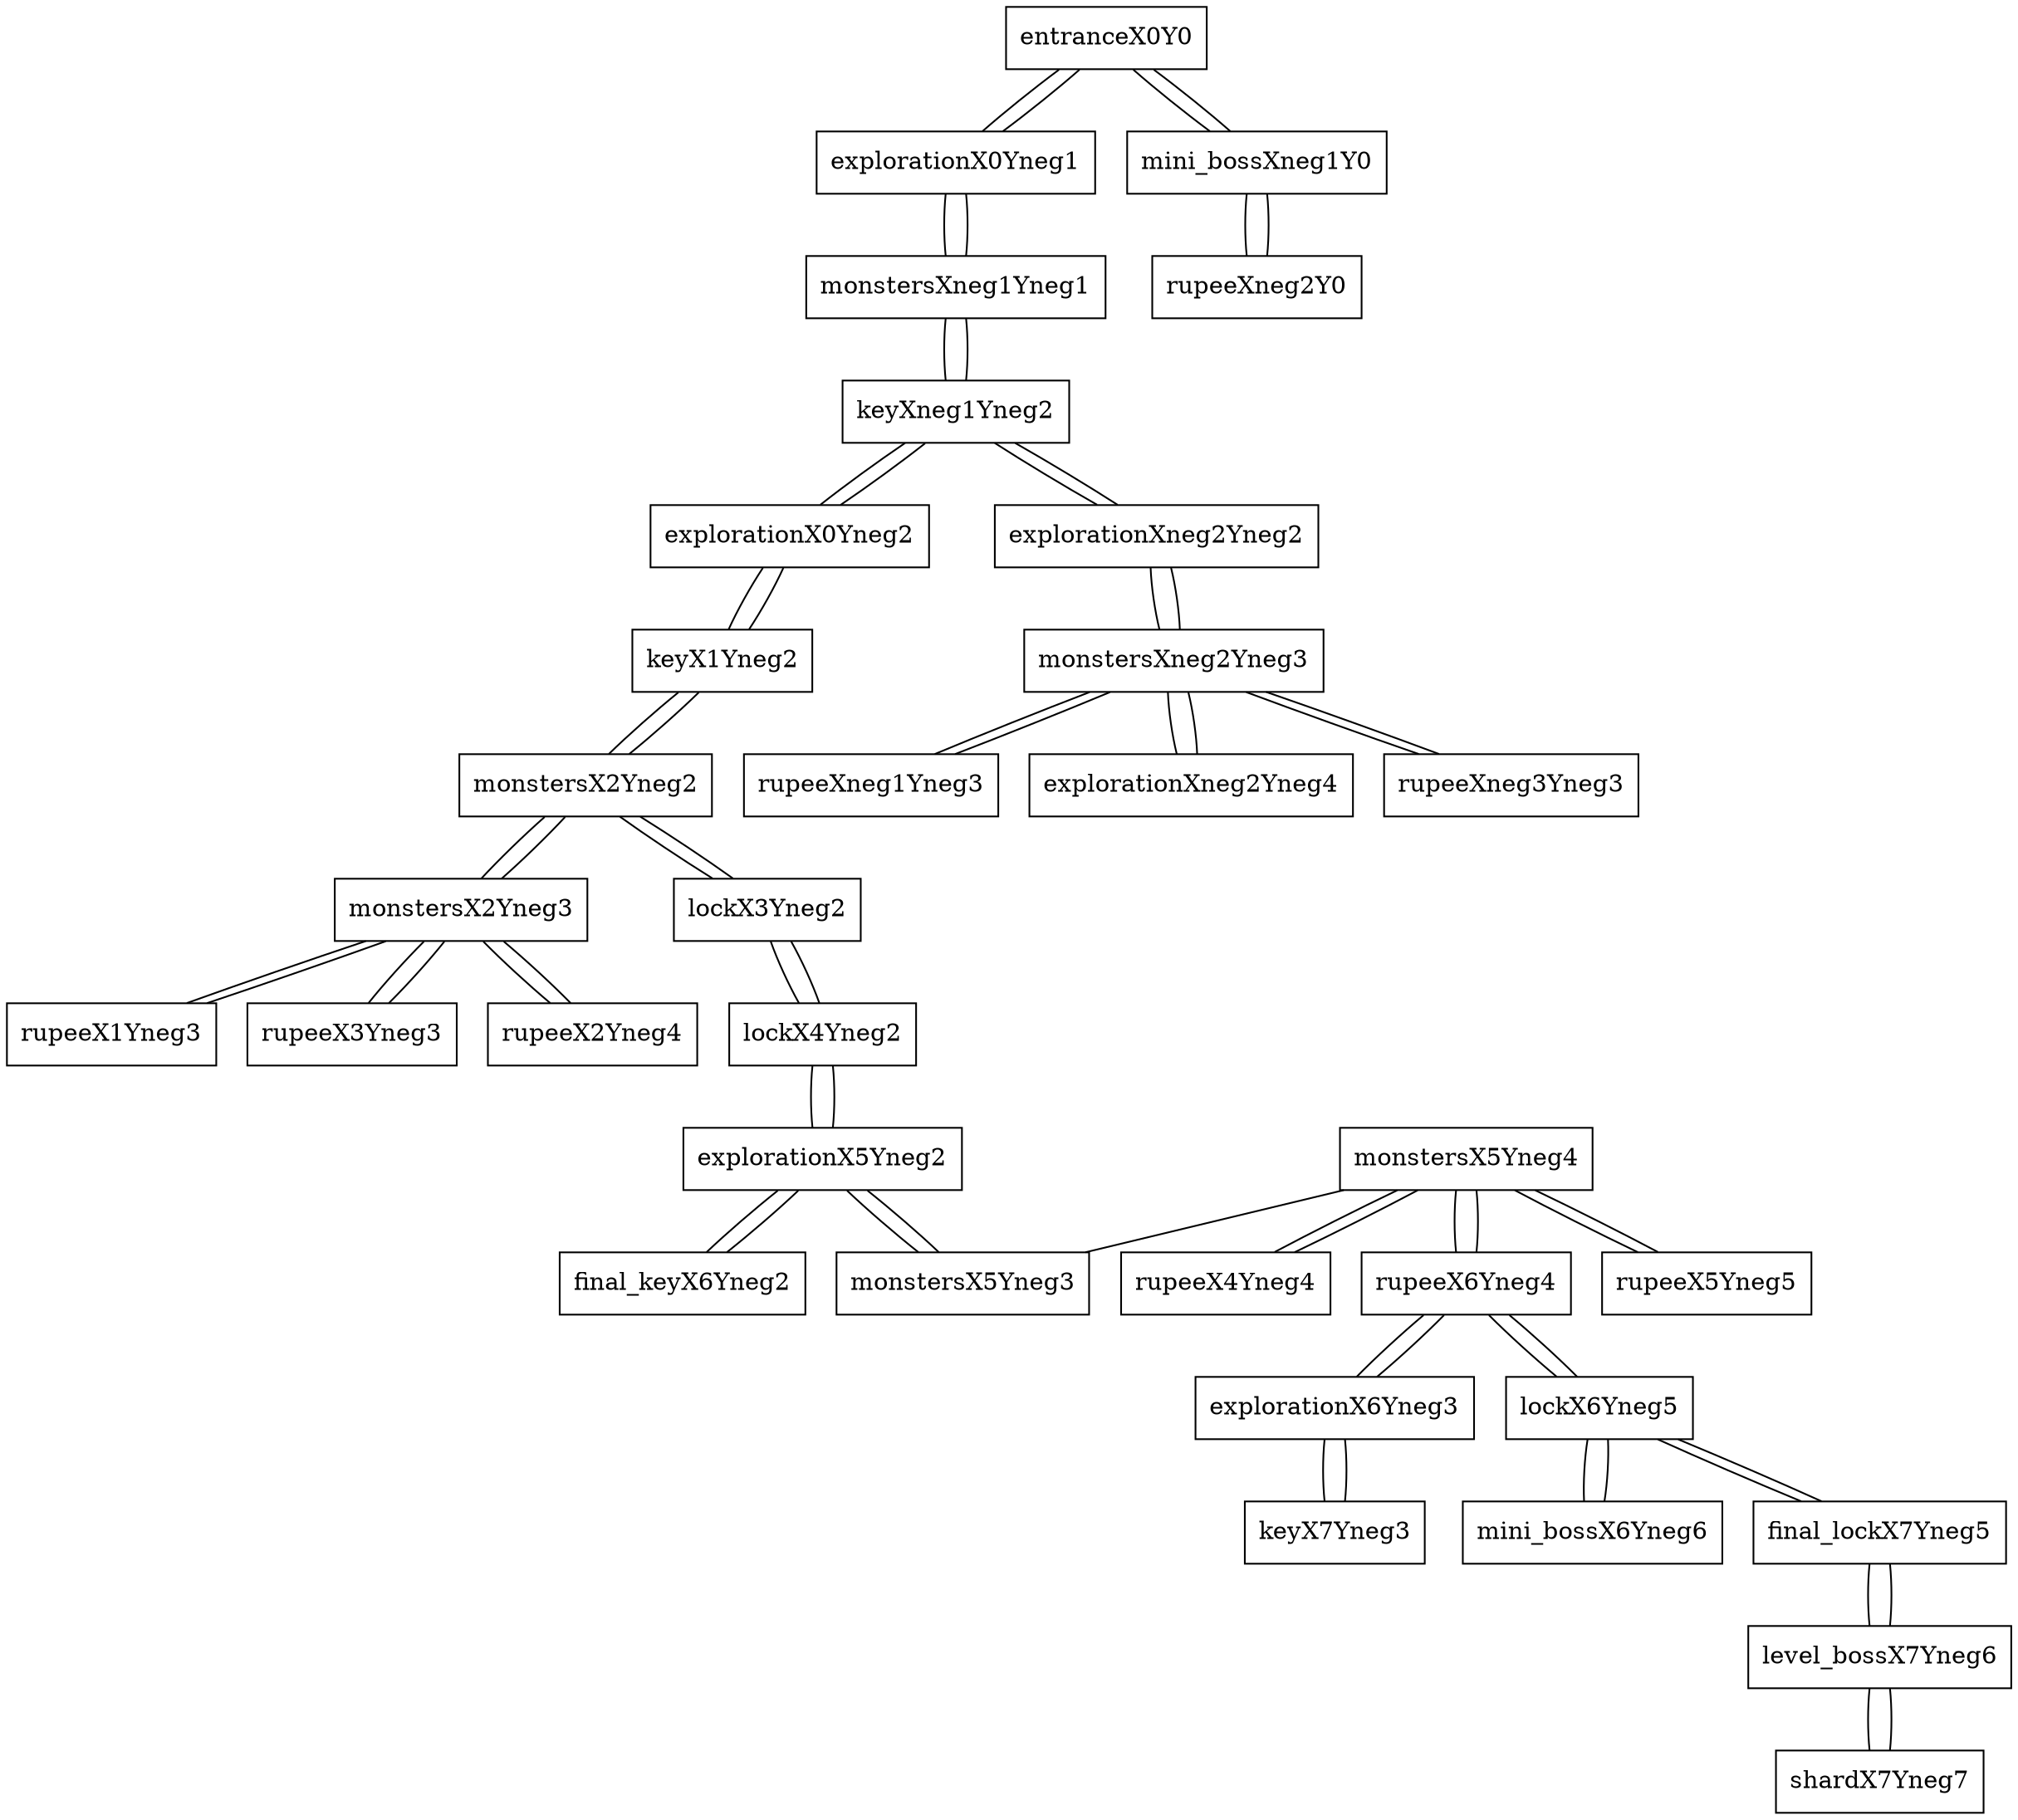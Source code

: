 graph space {

node [shape="box"]; entranceX0Y0 [pad="1.5,0.0" pos="0,0!"]; explorationX0Yneg1 [pad="1.5,0.0" pos="0,-1!"]; monstersXneg1Yneg1 [pad="1.5,0.0" pos="-1,-1!"]; keyXneg1Yneg2 [pad="1.5,0.0" pos="-1,-2!"]; explorationX0Yneg2 [pad="1.5,0.0" pos="0,-2!"]; keyX1Yneg2 [pad="1.5,0.0" pos="1,-2!"]; explorationXneg2Yneg2 [pad="1.5,0.0" pos="-2,-2!"]; monstersXneg2Yneg3 [pad="1.5,0.0" pos="-2,-3!"]; rupeeXneg1Yneg3 [pad="1.5,0.0" pos="-1,-3!"]; explorationXneg2Yneg4 [pad="1.5,0.0" pos="-2,-4!"]; rupeeXneg3Yneg3 [pad="1.5,0.0" pos="-3,-3!"]; monstersX2Yneg2 [pad="1.5,0.0" pos="2,-2!"]; monstersX2Yneg3 [pad="1.5,0.0" pos="2,-3!"]; rupeeX1Yneg3 [pad="1.5,0.0" pos="1,-3!"]; rupeeX3Yneg3 [pad="1.5,0.0" pos="3,-3!"]; rupeeX2Yneg4 [pad="1.5,0.0" pos="2,-4!"]; mini_bossXneg1Y0 [pad="1.5,0.0" pos="-1,0!"]; rupeeXneg2Y0 [pad="1.5,0.0" pos="-2,0!"]; lockX3Yneg2 [pad="1.5,0.0" pos="3,-2!"]; lockX4Yneg2 [pad="1.5,0.0" pos="4,-2!"]; explorationX5Yneg2 [pad="1.5,0.0" pos="5,-2!"]; final_keyX6Yneg2 [pad="1.5,0.0" pos="6,-2!"]; monstersX5Yneg3 [pad="1.5,0.0" pos="5,-3!"]; monstersX5Yneg4 [pad="1.5,0.0" pos="5,-4!"]; rupeeX4Yneg4 [pad="1.5,0.0" pos="4,-4!"]; rupeeX6Yneg4 [pad="1.5,0.0" pos="6,-4!"]; rupeeX5Yneg5 [pad="1.5,0.0" pos="5,-5!"]; explorationX6Yneg3 [pad="1.5,0.0" pos="6,-3!"]; keyX7Yneg3 [pad="1.5,0.0" pos="7,-3!"]; lockX6Yneg5 [pad="1.5,0.0" pos="6,-5!"]; mini_bossX6Yneg6 [pad="1.5,0.0" pos="6,-6!"]; final_lockX7Yneg5 [pad="1.5,0.0" pos="7,-5!"]; level_bossX7Yneg6 [pad="1.5,0.0" pos="7,-6!"]; shardX7Yneg7 [pad="1.5,0.0" pos="7,-7!"]; 
entranceX0Y0 -- mini_bossXneg1Y0;
entranceX0Y0 -- explorationX0Yneg1;
explorationX0Yneg1 -- entranceX0Y0;
explorationX0Yneg1 -- monstersXneg1Yneg1;
monstersXneg1Yneg1 -- explorationX0Yneg1;
monstersXneg1Yneg1 -- keyXneg1Yneg2;
keyXneg1Yneg2 -- explorationXneg2Yneg2;
keyXneg1Yneg2 -- explorationX0Yneg2;
keyXneg1Yneg2 -- monstersXneg1Yneg1;
explorationX0Yneg2 -- keyXneg1Yneg2;
explorationX0Yneg2 -- keyX1Yneg2;
keyX1Yneg2 -- monstersX2Yneg2;
keyX1Yneg2 -- explorationX0Yneg2;
explorationXneg2Yneg2 -- monstersXneg2Yneg3;
explorationXneg2Yneg2 -- keyXneg1Yneg2;
monstersXneg2Yneg3 -- rupeeXneg1Yneg3;
monstersXneg2Yneg3 -- explorationXneg2Yneg4;
monstersXneg2Yneg3 -- rupeeXneg3Yneg3;
monstersXneg2Yneg3 -- explorationXneg2Yneg2;
rupeeXneg1Yneg3 -- monstersXneg2Yneg3;
explorationXneg2Yneg4 -- monstersXneg2Yneg3;
rupeeXneg3Yneg3 -- monstersXneg2Yneg3;
monstersX2Yneg2 -- keyX1Yneg2;
monstersX2Yneg2 -- monstersX2Yneg3;
monstersX2Yneg2 -- lockX3Yneg2;
monstersX2Yneg3 -- rupeeX3Yneg3;
monstersX2Yneg3 -- rupeeX2Yneg4;
monstersX2Yneg3 -- rupeeX1Yneg3;
monstersX2Yneg3 -- monstersX2Yneg2;
rupeeX1Yneg3 -- monstersX2Yneg3;
rupeeX3Yneg3 -- monstersX2Yneg3;
rupeeX2Yneg4 -- monstersX2Yneg3;
mini_bossXneg1Y0 -- rupeeXneg2Y0;
mini_bossXneg1Y0 -- entranceX0Y0;
rupeeXneg2Y0 -- mini_bossXneg1Y0;
lockX3Yneg2 -- monstersX2Yneg2;
lockX3Yneg2 -- lockX4Yneg2;
lockX4Yneg2 -- lockX3Yneg2;
lockX4Yneg2 -- explorationX5Yneg2;
explorationX5Yneg2 -- lockX4Yneg2;
explorationX5Yneg2 -- final_keyX6Yneg2;
explorationX5Yneg2 -- monstersX5Yneg3;
final_keyX6Yneg2 -- explorationX5Yneg2;
monstersX5Yneg3 -- explorationX5Yneg2;
monstersX5Yneg4 -- rupeeX6Yneg4;
monstersX5Yneg4 -- rupeeX5Yneg5;
monstersX5Yneg4 -- rupeeX4Yneg4;
monstersX5Yneg4 -- monstersX5Yneg3;
rupeeX4Yneg4 -- monstersX5Yneg4;
rupeeX6Yneg4 -- explorationX6Yneg3;
rupeeX6Yneg4 -- monstersX5Yneg4;
rupeeX6Yneg4 -- lockX6Yneg5;
rupeeX5Yneg5 -- monstersX5Yneg4;
explorationX6Yneg3 -- keyX7Yneg3;
explorationX6Yneg3 -- rupeeX6Yneg4;
keyX7Yneg3 -- explorationX6Yneg3;
lockX6Yneg5 -- rupeeX6Yneg4;
lockX6Yneg5 -- final_lockX7Yneg5;
lockX6Yneg5 -- mini_bossX6Yneg6;
mini_bossX6Yneg6 -- lockX6Yneg5;
final_lockX7Yneg5 -- lockX6Yneg5;
final_lockX7Yneg5 -- level_bossX7Yneg6;
level_bossX7Yneg6 -- final_lockX7Yneg5;
level_bossX7Yneg6 -- shardX7Yneg7;
shardX7Yneg7 -- level_bossX7Yneg6;
}